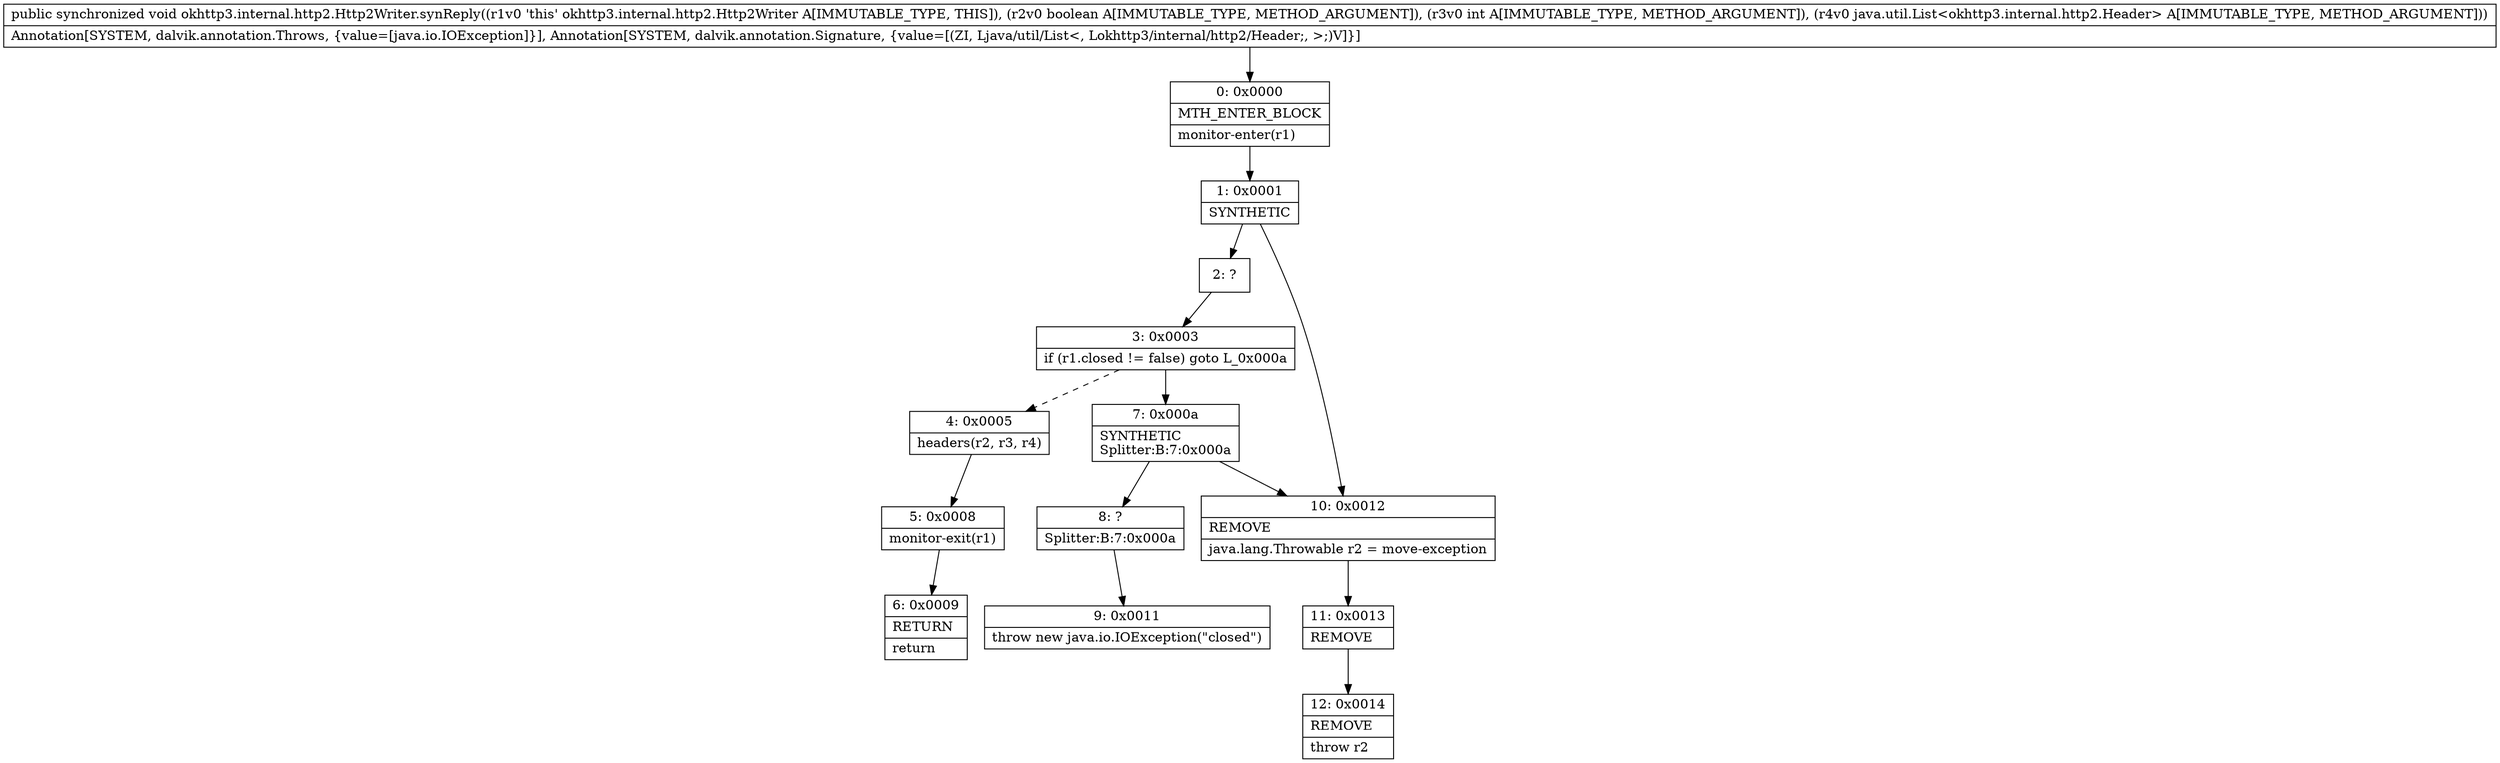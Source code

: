 digraph "CFG forokhttp3.internal.http2.Http2Writer.synReply(ZILjava\/util\/List;)V" {
Node_0 [shape=record,label="{0\:\ 0x0000|MTH_ENTER_BLOCK\l|monitor\-enter(r1)\l}"];
Node_1 [shape=record,label="{1\:\ 0x0001|SYNTHETIC\l}"];
Node_2 [shape=record,label="{2\:\ ?}"];
Node_3 [shape=record,label="{3\:\ 0x0003|if (r1.closed != false) goto L_0x000a\l}"];
Node_4 [shape=record,label="{4\:\ 0x0005|headers(r2, r3, r4)\l}"];
Node_5 [shape=record,label="{5\:\ 0x0008|monitor\-exit(r1)\l}"];
Node_6 [shape=record,label="{6\:\ 0x0009|RETURN\l|return\l}"];
Node_7 [shape=record,label="{7\:\ 0x000a|SYNTHETIC\lSplitter:B:7:0x000a\l}"];
Node_8 [shape=record,label="{8\:\ ?|Splitter:B:7:0x000a\l}"];
Node_9 [shape=record,label="{9\:\ 0x0011|throw new java.io.IOException(\"closed\")\l}"];
Node_10 [shape=record,label="{10\:\ 0x0012|REMOVE\l|java.lang.Throwable r2 = move\-exception\l}"];
Node_11 [shape=record,label="{11\:\ 0x0013|REMOVE\l}"];
Node_12 [shape=record,label="{12\:\ 0x0014|REMOVE\l|throw r2\l}"];
MethodNode[shape=record,label="{public synchronized void okhttp3.internal.http2.Http2Writer.synReply((r1v0 'this' okhttp3.internal.http2.Http2Writer A[IMMUTABLE_TYPE, THIS]), (r2v0 boolean A[IMMUTABLE_TYPE, METHOD_ARGUMENT]), (r3v0 int A[IMMUTABLE_TYPE, METHOD_ARGUMENT]), (r4v0 java.util.List\<okhttp3.internal.http2.Header\> A[IMMUTABLE_TYPE, METHOD_ARGUMENT]))  | Annotation[SYSTEM, dalvik.annotation.Throws, \{value=[java.io.IOException]\}], Annotation[SYSTEM, dalvik.annotation.Signature, \{value=[(ZI, Ljava\/util\/List\<, Lokhttp3\/internal\/http2\/Header;, \>;)V]\}]\l}"];
MethodNode -> Node_0;
Node_0 -> Node_1;
Node_1 -> Node_2;
Node_1 -> Node_10;
Node_2 -> Node_3;
Node_3 -> Node_4[style=dashed];
Node_3 -> Node_7;
Node_4 -> Node_5;
Node_5 -> Node_6;
Node_7 -> Node_8;
Node_7 -> Node_10;
Node_8 -> Node_9;
Node_10 -> Node_11;
Node_11 -> Node_12;
}

